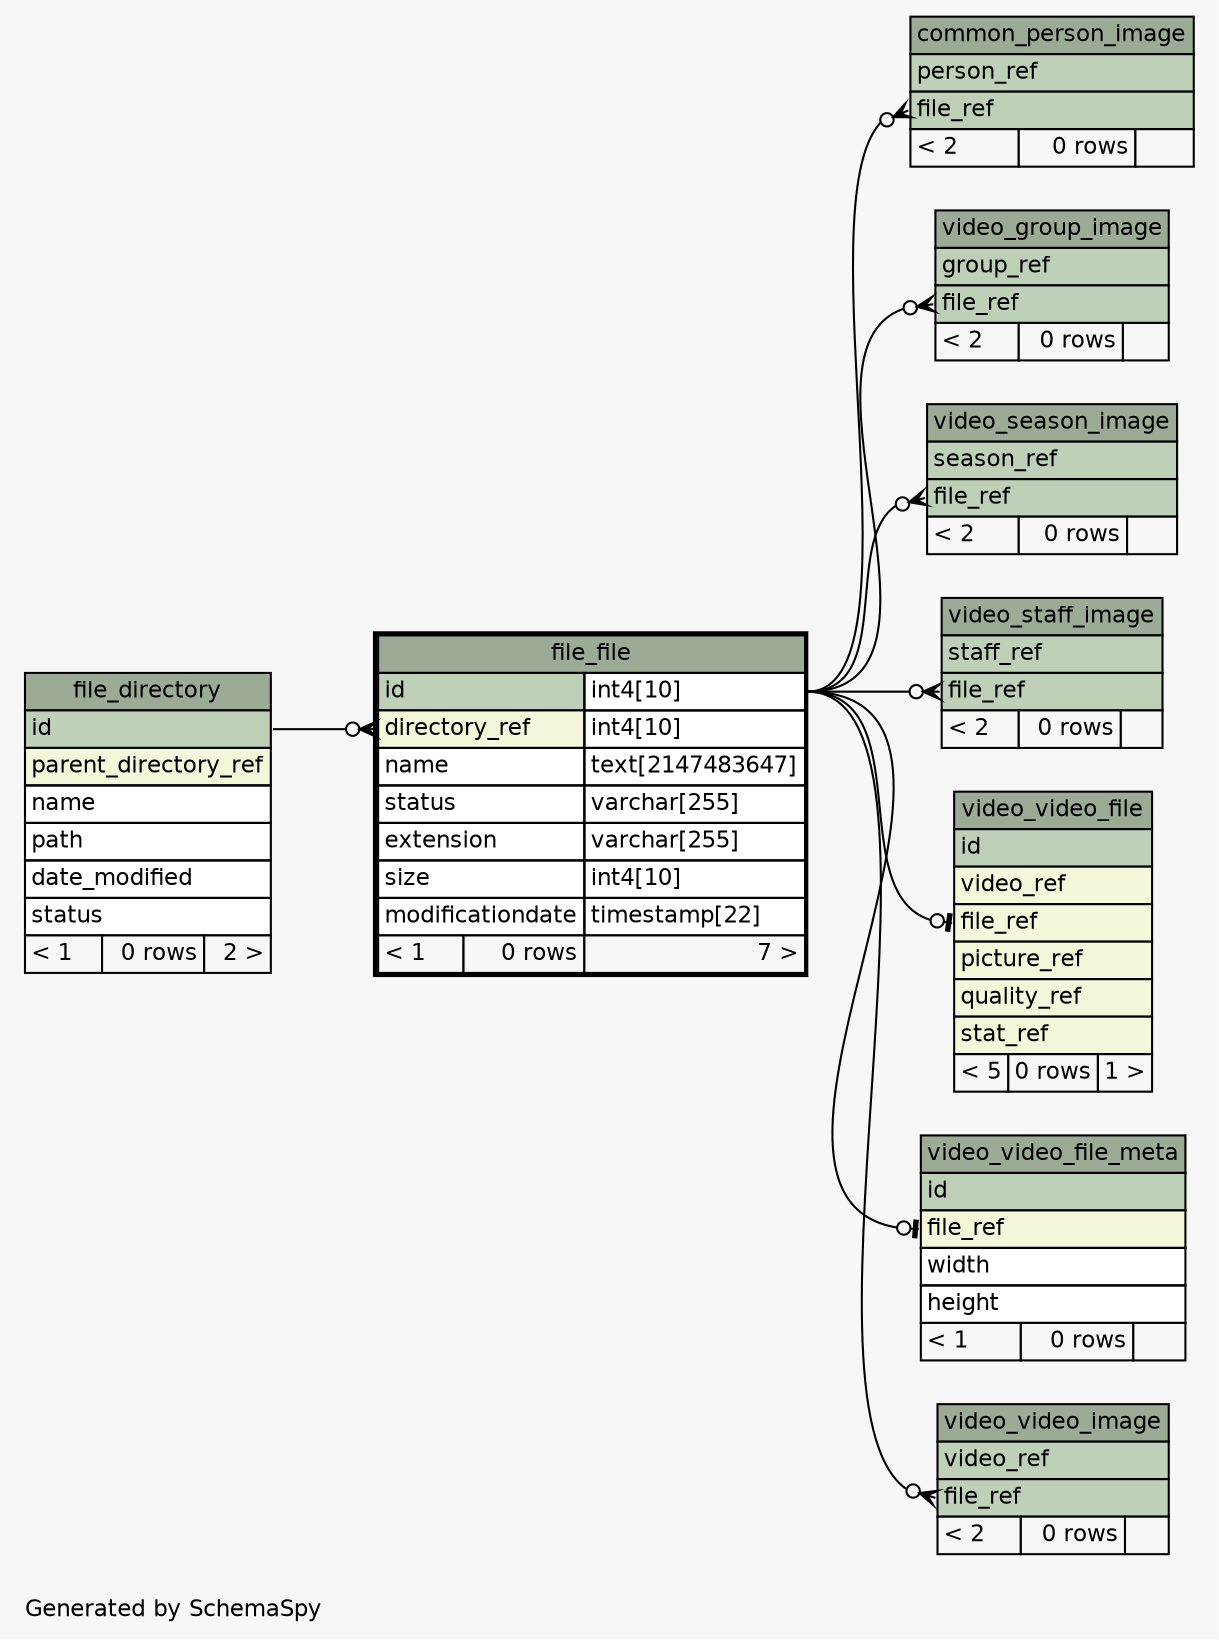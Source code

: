 // dot 2.26.3 on Linux 3.2.0-23-generic
// SchemaSpy rev 590
digraph "oneDegreeRelationshipsDiagram" {
  graph [
    rankdir="RL"
    bgcolor="#f7f7f7"
    label="\nGenerated by SchemaSpy"
    labeljust="l"
    nodesep="0.18"
    ranksep="0.46"
    fontname="Helvetica"
    fontsize="11"
  ];
  node [
    fontname="Helvetica"
    fontsize="11"
    shape="plaintext"
  ];
  edge [
    arrowsize="0.8"
  ];
  "common_person_image":"file_ref":w -> "file_file":"id.type":e [arrowhead=none dir=back arrowtail=crowodot];
  "file_file":"directory_ref":w -> "file_directory":"id":e [arrowhead=none dir=back arrowtail=crowodot];
  "video_group_image":"file_ref":w -> "file_file":"id.type":e [arrowhead=none dir=back arrowtail=crowodot];
  "video_season_image":"file_ref":w -> "file_file":"id.type":e [arrowhead=none dir=back arrowtail=crowodot];
  "video_staff_image":"file_ref":w -> "file_file":"id.type":e [arrowhead=none dir=back arrowtail=crowodot];
  "video_video_file":"file_ref":w -> "file_file":"id.type":e [arrowhead=none dir=back arrowtail=teeodot];
  "video_video_file_meta":"file_ref":w -> "file_file":"id.type":e [arrowhead=none dir=back arrowtail=teeodot];
  "video_video_image":"file_ref":w -> "file_file":"id.type":e [arrowhead=none dir=back arrowtail=crowodot];
  "common_person_image" [
    label=<
    <TABLE BORDER="0" CELLBORDER="1" CELLSPACING="0" BGCOLOR="#ffffff">
      <TR><TD COLSPAN="3" BGCOLOR="#9bab96" ALIGN="CENTER">common_person_image</TD></TR>
      <TR><TD PORT="person_ref" COLSPAN="3" BGCOLOR="#bed1b8" ALIGN="LEFT">person_ref</TD></TR>
      <TR><TD PORT="file_ref" COLSPAN="3" BGCOLOR="#bed1b8" ALIGN="LEFT">file_ref</TD></TR>
      <TR><TD ALIGN="LEFT" BGCOLOR="#f7f7f7">&lt; 2</TD><TD ALIGN="RIGHT" BGCOLOR="#f7f7f7">0 rows</TD><TD ALIGN="RIGHT" BGCOLOR="#f7f7f7">  </TD></TR>
    </TABLE>>
    URL="common_person_image.html"
    tooltip="common_person_image"
  ];
  "file_directory" [
    label=<
    <TABLE BORDER="0" CELLBORDER="1" CELLSPACING="0" BGCOLOR="#ffffff">
      <TR><TD COLSPAN="3" BGCOLOR="#9bab96" ALIGN="CENTER">file_directory</TD></TR>
      <TR><TD PORT="id" COLSPAN="3" BGCOLOR="#bed1b8" ALIGN="LEFT">id</TD></TR>
      <TR><TD PORT="parent_directory_ref" COLSPAN="3" BGCOLOR="#f4f7da" ALIGN="LEFT">parent_directory_ref</TD></TR>
      <TR><TD PORT="name" COLSPAN="3" ALIGN="LEFT">name</TD></TR>
      <TR><TD PORT="path" COLSPAN="3" ALIGN="LEFT">path</TD></TR>
      <TR><TD PORT="date_modified" COLSPAN="3" ALIGN="LEFT">date_modified</TD></TR>
      <TR><TD PORT="status" COLSPAN="3" ALIGN="LEFT">status</TD></TR>
      <TR><TD ALIGN="LEFT" BGCOLOR="#f7f7f7">&lt; 1</TD><TD ALIGN="RIGHT" BGCOLOR="#f7f7f7">0 rows</TD><TD ALIGN="RIGHT" BGCOLOR="#f7f7f7">2 &gt;</TD></TR>
    </TABLE>>
    URL="file_directory.html"
    tooltip="file_directory"
  ];
  "file_file" [
    label=<
    <TABLE BORDER="2" CELLBORDER="1" CELLSPACING="0" BGCOLOR="#ffffff">
      <TR><TD COLSPAN="3" BGCOLOR="#9bab96" ALIGN="CENTER">file_file</TD></TR>
      <TR><TD PORT="id" COLSPAN="2" BGCOLOR="#bed1b8" ALIGN="LEFT">id</TD><TD PORT="id.type" ALIGN="LEFT">int4[10]</TD></TR>
      <TR><TD PORT="directory_ref" COLSPAN="2" BGCOLOR="#f4f7da" ALIGN="LEFT">directory_ref</TD><TD PORT="directory_ref.type" ALIGN="LEFT">int4[10]</TD></TR>
      <TR><TD PORT="name" COLSPAN="2" ALIGN="LEFT">name</TD><TD PORT="name.type" ALIGN="LEFT">text[2147483647]</TD></TR>
      <TR><TD PORT="status" COLSPAN="2" ALIGN="LEFT">status</TD><TD PORT="status.type" ALIGN="LEFT">varchar[255]</TD></TR>
      <TR><TD PORT="extension" COLSPAN="2" ALIGN="LEFT">extension</TD><TD PORT="extension.type" ALIGN="LEFT">varchar[255]</TD></TR>
      <TR><TD PORT="size" COLSPAN="2" ALIGN="LEFT">size</TD><TD PORT="size.type" ALIGN="LEFT">int4[10]</TD></TR>
      <TR><TD PORT="modificationdate" COLSPAN="2" ALIGN="LEFT">modificationdate</TD><TD PORT="modificationdate.type" ALIGN="LEFT">timestamp[22]</TD></TR>
      <TR><TD ALIGN="LEFT" BGCOLOR="#f7f7f7">&lt; 1</TD><TD ALIGN="RIGHT" BGCOLOR="#f7f7f7">0 rows</TD><TD ALIGN="RIGHT" BGCOLOR="#f7f7f7">7 &gt;</TD></TR>
    </TABLE>>
    URL="file_file.html"
    tooltip="file_file"
  ];
  "video_group_image" [
    label=<
    <TABLE BORDER="0" CELLBORDER="1" CELLSPACING="0" BGCOLOR="#ffffff">
      <TR><TD COLSPAN="3" BGCOLOR="#9bab96" ALIGN="CENTER">video_group_image</TD></TR>
      <TR><TD PORT="group_ref" COLSPAN="3" BGCOLOR="#bed1b8" ALIGN="LEFT">group_ref</TD></TR>
      <TR><TD PORT="file_ref" COLSPAN="3" BGCOLOR="#bed1b8" ALIGN="LEFT">file_ref</TD></TR>
      <TR><TD ALIGN="LEFT" BGCOLOR="#f7f7f7">&lt; 2</TD><TD ALIGN="RIGHT" BGCOLOR="#f7f7f7">0 rows</TD><TD ALIGN="RIGHT" BGCOLOR="#f7f7f7">  </TD></TR>
    </TABLE>>
    URL="video_group_image.html"
    tooltip="video_group_image"
  ];
  "video_season_image" [
    label=<
    <TABLE BORDER="0" CELLBORDER="1" CELLSPACING="0" BGCOLOR="#ffffff">
      <TR><TD COLSPAN="3" BGCOLOR="#9bab96" ALIGN="CENTER">video_season_image</TD></TR>
      <TR><TD PORT="season_ref" COLSPAN="3" BGCOLOR="#bed1b8" ALIGN="LEFT">season_ref</TD></TR>
      <TR><TD PORT="file_ref" COLSPAN="3" BGCOLOR="#bed1b8" ALIGN="LEFT">file_ref</TD></TR>
      <TR><TD ALIGN="LEFT" BGCOLOR="#f7f7f7">&lt; 2</TD><TD ALIGN="RIGHT" BGCOLOR="#f7f7f7">0 rows</TD><TD ALIGN="RIGHT" BGCOLOR="#f7f7f7">  </TD></TR>
    </TABLE>>
    URL="video_season_image.html"
    tooltip="video_season_image"
  ];
  "video_staff_image" [
    label=<
    <TABLE BORDER="0" CELLBORDER="1" CELLSPACING="0" BGCOLOR="#ffffff">
      <TR><TD COLSPAN="3" BGCOLOR="#9bab96" ALIGN="CENTER">video_staff_image</TD></TR>
      <TR><TD PORT="staff_ref" COLSPAN="3" BGCOLOR="#bed1b8" ALIGN="LEFT">staff_ref</TD></TR>
      <TR><TD PORT="file_ref" COLSPAN="3" BGCOLOR="#bed1b8" ALIGN="LEFT">file_ref</TD></TR>
      <TR><TD ALIGN="LEFT" BGCOLOR="#f7f7f7">&lt; 2</TD><TD ALIGN="RIGHT" BGCOLOR="#f7f7f7">0 rows</TD><TD ALIGN="RIGHT" BGCOLOR="#f7f7f7">  </TD></TR>
    </TABLE>>
    URL="video_staff_image.html"
    tooltip="video_staff_image"
  ];
  "video_video_file" [
    label=<
    <TABLE BORDER="0" CELLBORDER="1" CELLSPACING="0" BGCOLOR="#ffffff">
      <TR><TD COLSPAN="3" BGCOLOR="#9bab96" ALIGN="CENTER">video_video_file</TD></TR>
      <TR><TD PORT="id" COLSPAN="3" BGCOLOR="#bed1b8" ALIGN="LEFT">id</TD></TR>
      <TR><TD PORT="video_ref" COLSPAN="3" BGCOLOR="#f4f7da" ALIGN="LEFT">video_ref</TD></TR>
      <TR><TD PORT="file_ref" COLSPAN="3" BGCOLOR="#f4f7da" ALIGN="LEFT">file_ref</TD></TR>
      <TR><TD PORT="picture_ref" COLSPAN="3" BGCOLOR="#f4f7da" ALIGN="LEFT">picture_ref</TD></TR>
      <TR><TD PORT="quality_ref" COLSPAN="3" BGCOLOR="#f4f7da" ALIGN="LEFT">quality_ref</TD></TR>
      <TR><TD PORT="stat_ref" COLSPAN="3" BGCOLOR="#f4f7da" ALIGN="LEFT">stat_ref</TD></TR>
      <TR><TD ALIGN="LEFT" BGCOLOR="#f7f7f7">&lt; 5</TD><TD ALIGN="RIGHT" BGCOLOR="#f7f7f7">0 rows</TD><TD ALIGN="RIGHT" BGCOLOR="#f7f7f7">1 &gt;</TD></TR>
    </TABLE>>
    URL="video_video_file.html"
    tooltip="video_video_file"
  ];
  "video_video_file_meta" [
    label=<
    <TABLE BORDER="0" CELLBORDER="1" CELLSPACING="0" BGCOLOR="#ffffff">
      <TR><TD COLSPAN="3" BGCOLOR="#9bab96" ALIGN="CENTER">video_video_file_meta</TD></TR>
      <TR><TD PORT="id" COLSPAN="3" BGCOLOR="#bed1b8" ALIGN="LEFT">id</TD></TR>
      <TR><TD PORT="file_ref" COLSPAN="3" BGCOLOR="#f4f7da" ALIGN="LEFT">file_ref</TD></TR>
      <TR><TD PORT="width" COLSPAN="3" ALIGN="LEFT">width</TD></TR>
      <TR><TD PORT="height" COLSPAN="3" ALIGN="LEFT">height</TD></TR>
      <TR><TD ALIGN="LEFT" BGCOLOR="#f7f7f7">&lt; 1</TD><TD ALIGN="RIGHT" BGCOLOR="#f7f7f7">0 rows</TD><TD ALIGN="RIGHT" BGCOLOR="#f7f7f7">  </TD></TR>
    </TABLE>>
    URL="video_video_file_meta.html"
    tooltip="video_video_file_meta"
  ];
  "video_video_image" [
    label=<
    <TABLE BORDER="0" CELLBORDER="1" CELLSPACING="0" BGCOLOR="#ffffff">
      <TR><TD COLSPAN="3" BGCOLOR="#9bab96" ALIGN="CENTER">video_video_image</TD></TR>
      <TR><TD PORT="video_ref" COLSPAN="3" BGCOLOR="#bed1b8" ALIGN="LEFT">video_ref</TD></TR>
      <TR><TD PORT="file_ref" COLSPAN="3" BGCOLOR="#bed1b8" ALIGN="LEFT">file_ref</TD></TR>
      <TR><TD ALIGN="LEFT" BGCOLOR="#f7f7f7">&lt; 2</TD><TD ALIGN="RIGHT" BGCOLOR="#f7f7f7">0 rows</TD><TD ALIGN="RIGHT" BGCOLOR="#f7f7f7">  </TD></TR>
    </TABLE>>
    URL="video_video_image.html"
    tooltip="video_video_image"
  ];
}
